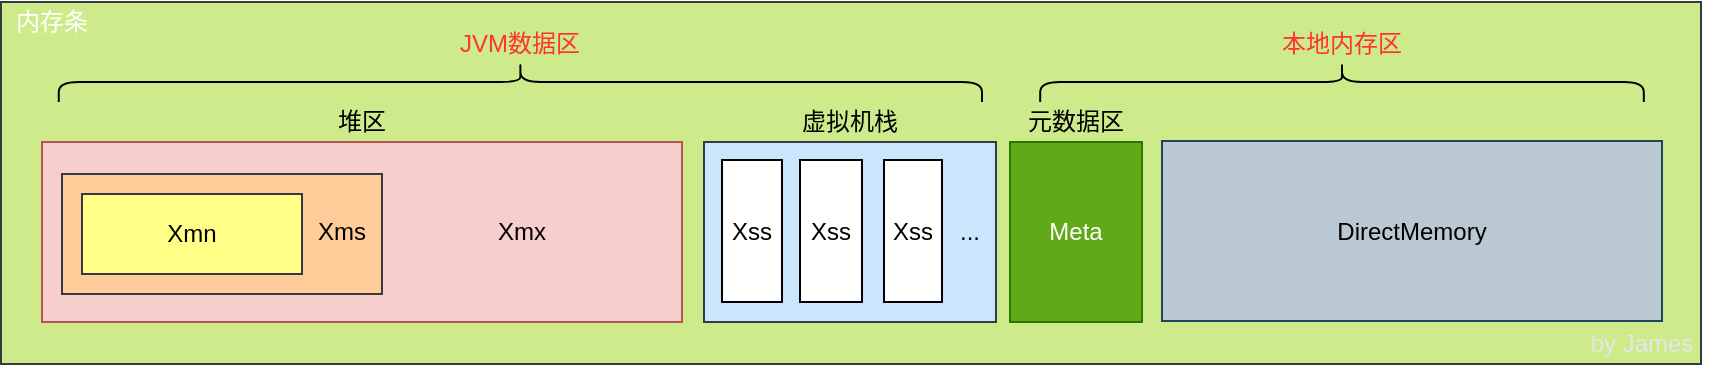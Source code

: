<mxfile version="13.8.0" type="github"><diagram id="UnrfG-Xz069lt_nt1N16" name="Page-1"><mxGraphModel dx="1848" dy="771" grid="1" gridSize="10" guides="1" tooltips="1" connect="1" arrows="1" fold="1" page="1" pageScale="1" pageWidth="827" pageHeight="1169" math="0" shadow="0"><root><mxCell id="0"/><mxCell id="1" parent="0"/><mxCell id="7hM0bKtYWU-S9QOsH-HW-10" value="" style="rounded=0;whiteSpace=wrap;html=1;fillColor=#cdeb8b;strokeColor=#36393d;" vertex="1" parent="1"><mxGeometry x="-50.5" y="160" width="850" height="181" as="geometry"/></mxCell><mxCell id="7hM0bKtYWU-S9QOsH-HW-8" value="" style="rounded=0;whiteSpace=wrap;html=1;fillColor=#f8cecc;strokeColor=#b85450;" vertex="1" parent="1"><mxGeometry x="-30" y="230" width="320" height="90" as="geometry"/></mxCell><mxCell id="7hM0bKtYWU-S9QOsH-HW-16" value="" style="rounded=0;whiteSpace=wrap;html=1;fillColor=#cce5ff;strokeColor=#36393d;" vertex="1" parent="1"><mxGeometry x="301" y="230" width="146" height="90" as="geometry"/></mxCell><mxCell id="7hM0bKtYWU-S9QOsH-HW-17" value="虚拟机栈" style="text;html=1;strokeColor=none;fillColor=none;align=center;verticalAlign=middle;whiteSpace=wrap;rounded=0;" vertex="1" parent="1"><mxGeometry x="339" y="210" width="70" height="20" as="geometry"/></mxCell><mxCell id="7hM0bKtYWU-S9QOsH-HW-18" value="Xss" style="rounded=0;whiteSpace=wrap;html=1;" vertex="1" parent="1"><mxGeometry x="310" y="239" width="30" height="71" as="geometry"/></mxCell><mxCell id="7hM0bKtYWU-S9QOsH-HW-19" value="Xss" style="rounded=0;whiteSpace=wrap;html=1;" vertex="1" parent="1"><mxGeometry x="349" y="239" width="31" height="71" as="geometry"/></mxCell><mxCell id="7hM0bKtYWU-S9QOsH-HW-20" value="Xss" style="rounded=0;whiteSpace=wrap;html=1;" vertex="1" parent="1"><mxGeometry x="391" y="239" width="29" height="71" as="geometry"/></mxCell><mxCell id="7hM0bKtYWU-S9QOsH-HW-22" value="..." style="text;html=1;strokeColor=none;fillColor=none;align=center;verticalAlign=middle;whiteSpace=wrap;rounded=0;" vertex="1" parent="1"><mxGeometry x="414" y="264.5" width="40" height="20" as="geometry"/></mxCell><mxCell id="7hM0bKtYWU-S9QOsH-HW-7" value="" style="rounded=0;whiteSpace=wrap;html=1;fillColor=#ffcc99;strokeColor=#36393d;" vertex="1" parent="1"><mxGeometry x="-20" y="246" width="160" height="60" as="geometry"/></mxCell><mxCell id="7hM0bKtYWU-S9QOsH-HW-9" value="Xmn" style="rounded=0;whiteSpace=wrap;html=1;fillColor=#ffff88;strokeColor=#36393d;" vertex="1" parent="1"><mxGeometry x="-10" y="256" width="110" height="40" as="geometry"/></mxCell><mxCell id="7hM0bKtYWU-S9QOsH-HW-25" value="Xms" style="text;html=1;strokeColor=none;fillColor=none;align=center;verticalAlign=middle;whiteSpace=wrap;rounded=0;" vertex="1" parent="1"><mxGeometry x="100" y="265" width="40" height="20" as="geometry"/></mxCell><mxCell id="7hM0bKtYWU-S9QOsH-HW-27" value="Xmx" style="text;html=1;strokeColor=none;fillColor=none;align=center;verticalAlign=middle;whiteSpace=wrap;rounded=0;" vertex="1" parent="1"><mxGeometry x="190" y="265" width="40" height="20" as="geometry"/></mxCell><mxCell id="7hM0bKtYWU-S9QOsH-HW-29" value="堆区" style="text;html=1;strokeColor=none;fillColor=none;align=center;verticalAlign=middle;whiteSpace=wrap;rounded=0;" vertex="1" parent="1"><mxGeometry x="110" y="210" width="40" height="20" as="geometry"/></mxCell><mxCell id="7hM0bKtYWU-S9QOsH-HW-33" value="Meta" style="rounded=0;whiteSpace=wrap;html=1;fillColor=#60a917;strokeColor=#2D7600;fontColor=#ffffff;" vertex="1" parent="1"><mxGeometry x="454" y="230" width="66" height="90" as="geometry"/></mxCell><mxCell id="7hM0bKtYWU-S9QOsH-HW-34" value="元数据区" style="text;html=1;strokeColor=none;fillColor=none;align=center;verticalAlign=middle;whiteSpace=wrap;rounded=0;" vertex="1" parent="1"><mxGeometry x="457" y="210" width="60" height="20" as="geometry"/></mxCell><mxCell id="7hM0bKtYWU-S9QOsH-HW-39" value="DirectMemory" style="rounded=0;whiteSpace=wrap;html=1;fillColor=#bac8d3;strokeColor=#23445d;" vertex="1" parent="1"><mxGeometry x="530" y="229.5" width="250" height="90" as="geometry"/></mxCell><mxCell id="7hM0bKtYWU-S9QOsH-HW-40" value="内存条" style="text;html=1;strokeColor=none;fillColor=none;align=center;verticalAlign=middle;whiteSpace=wrap;rounded=0;fontColor=#FFFFFF;" vertex="1" parent="1"><mxGeometry x="-50.5" y="160" width="50" height="20" as="geometry"/></mxCell><mxCell id="7hM0bKtYWU-S9QOsH-HW-41" value="" style="shape=curlyBracket;whiteSpace=wrap;html=1;rounded=1;fontColor=#B3B3B3;size=0.5;rotation=90;" vertex="1" parent="1"><mxGeometry x="199.19" y="-30.81" width="20" height="461.63" as="geometry"/></mxCell><mxCell id="7hM0bKtYWU-S9QOsH-HW-42" value="&lt;font color=&quot;#ff3333&quot;&gt;JVM数据区&lt;/font&gt;" style="text;html=1;strokeColor=none;fillColor=none;align=center;verticalAlign=middle;whiteSpace=wrap;rounded=0;fontColor=#B3B3B3;" vertex="1" parent="1"><mxGeometry x="169.19" y="171" width="80" height="20" as="geometry"/></mxCell><mxCell id="7hM0bKtYWU-S9QOsH-HW-43" value="" style="shape=curlyBracket;whiteSpace=wrap;html=1;rounded=1;fontColor=#B3B3B3;size=0.5;rotation=90;" vertex="1" parent="1"><mxGeometry x="610" y="49.1" width="20" height="301.81" as="geometry"/></mxCell><mxCell id="7hM0bKtYWU-S9QOsH-HW-44" value="&lt;font color=&quot;#ff3333&quot;&gt;本地内存区&lt;/font&gt;" style="text;html=1;strokeColor=none;fillColor=none;align=center;verticalAlign=middle;whiteSpace=wrap;rounded=0;fontColor=#B3B3B3;" vertex="1" parent="1"><mxGeometry x="580" y="171" width="80" height="20" as="geometry"/></mxCell><mxCell id="7hM0bKtYWU-S9QOsH-HW-45" value="&lt;font&gt;by James&lt;br&gt;&lt;/font&gt;" style="text;html=1;strokeColor=none;fillColor=none;align=center;verticalAlign=middle;whiteSpace=wrap;rounded=0;fontColor=#E6E6E6;" vertex="1" parent="1"><mxGeometry x="730" y="321" width="80" height="20" as="geometry"/></mxCell></root></mxGraphModel></diagram></mxfile>